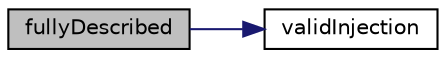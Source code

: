 digraph "fullyDescribed"
{
  bgcolor="transparent";
  edge [fontname="Helvetica",fontsize="10",labelfontname="Helvetica",labelfontsize="10"];
  node [fontname="Helvetica",fontsize="10",shape=record];
  rankdir="LR";
  Node1 [label="fullyDescribed",height=0.2,width=0.4,color="black", fillcolor="grey75", style="filled", fontcolor="black"];
  Node1 -> Node2 [color="midnightblue",fontsize="10",style="solid",fontname="Helvetica"];
  Node2 [label="validInjection",height=0.2,width=0.4,color="black",URL="$a02131.html#a6b2f13f20088f7dc14953978d3ee7554",tooltip="Return flag to identify whether or not injection of parcelI is. "];
}

